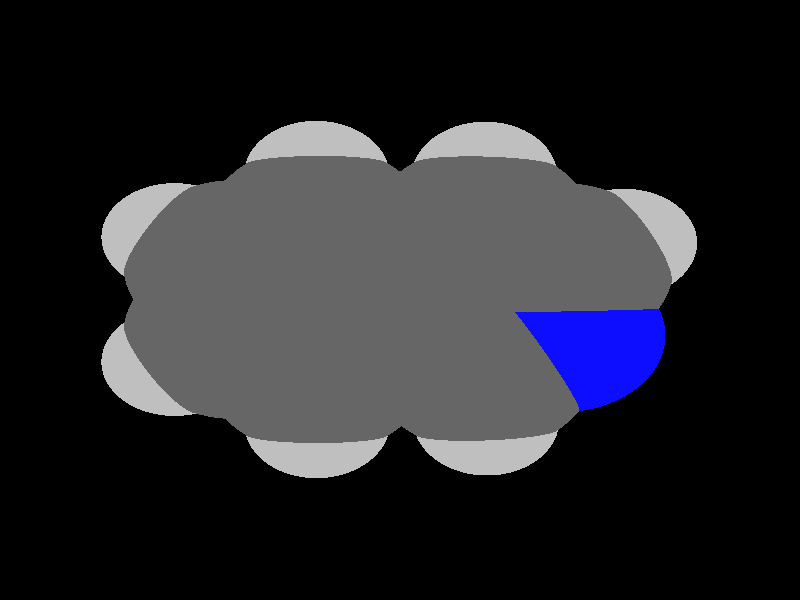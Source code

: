 global_settings {
	ambient_light rgb <0.200000002980232, 0.200000002980232, 0.200000002980232>
	max_trace_level 15
}

background { color rgb <0,0,0> }

camera {
	perspective
	location <0, 0, 16.6462347949874>
	angle 40
	up <0, 1, 0>
	right <1, 0, 0> * 1
	direction <0, 0, -1> }

light_source {
	<28.8420288553518, 25.2367744425958, 36.0525355319651>
	color rgb <1, 1, 1>
	fade_distance 72.1050710639302
	fade_power 0
	spotlight
	area_light <20, 0, 0>, <0, 0, 20>, 20, 20
	circular
	orient
	point_at <-28.8420288553518, -25.2367744425958, -36.0525355319651>
}

light_source {
	<-28.8420288553518, 25.2367744425958, -18.0262677659825>
	color rgb <0.300000011920929, 0.300000011920929, 0.300000011920929> shadowless
	fade_distance 72.1050710639302
	fade_power 0
	parallel
	point_at <28.8420288553518, -25.2367744425958, 18.0262677659825>
}

#default {
	finish {ambient 0.5 diffuse 1 specular 0.2 roughness .01 metallic 1}
}

union {
cylinder {
	<1.17707902950308, -1.23533429103401, -0.000109936937996027>, 	<1.787003508532, -0.911851152750503, -0.000122829444812868>, 0.075
	pigment { rgbt <0.400000005960464, 0.400000005960464, 0.400000005960464, 0> }
}
cylinder {
	<1.28250187317198, -1.43410809220576, -0.000110641364186855>, 	<1.8924263522009, -1.11062495392226, -0.000123533871003696>, 0.075
	pigment { rgbt <0.400000005960464, 0.400000005960464, 0.400000005960464, 0> }
}
cylinder {
	<1.787003508532, -0.911851152750503, -0.000122829444812868>, 	<2.37307513142509, -0.601018755706513, -0.000135217752961012>, 0.075
	pigment { rgbt <0.0500000007450581, 0.0500000007450581, 1, 0> }
}
cylinder {
	<1.8924263522009, -1.11062495392226, -0.000123533871003696>, 	<2.47849797509399, -0.799792556878265, -0.00013592217915184>, 0.075
	pigment { rgbt <0.0500000007450581, 0.0500000007450581, 1, 0> }
}
cylinder {
	<2.42578655325954, -0.700405656292389, -0.000135569966056433>, 	<2.4083931265271, -0.0397989908135446, -0.000139104446079214>, 0.075
	pigment { rgbt <0.0500000007450581, 0.0500000007450581, 1, 0> }
}
cylinder {
	<2.4083931265271, -0.0397989908135446, -0.000139104446079214>, 	<2.39028905025079, 0.647798320771033, -0.000142783335634094>, 0.075
	pigment { rgbt <0.400000005960464, 0.400000005960464, 0.400000005960464, 0> }
}
cylinder {
	<2.32991820317207, 0.552868816294448, -0.000141101754379831>, 	<1.74505291215949, 0.924816539547713, -0.000132625083639608>, 0.075
	pigment { rgbt <0.400000005960464, 0.400000005960464, 0.400000005960464, 0> }
}
cylinder {
	<2.45065989732951, 0.742727825247618, -0.000144464916888343>, 	<1.86579460631693, 1.11467554850088, -0.00013598824614812>, 0.075
	pigment { rgbt <0.400000005960464, 0.400000005960464, 0.400000005960464, 0> }
}
cylinder {
	<1.74505291215949, 0.924816539547713, -0.000132625083639608>, 	<1.16018762114691, 1.29676426280098, -0.000124148412899384>, 0.075
	pigment { rgbt <0.400000005960464, 0.400000005960464, 0.400000005960464, 0> }
}
cylinder {
	<1.86579460631693, 1.11467554850088, -0.00013598824614812>, 	<1.28092931530435, 1.48662327175415, -0.000127511575407896>, 0.075
	pigment { rgbt <0.400000005960464, 0.400000005960464, 0.400000005960464, 0> }
}
cylinder {
	<1.22055846822563, 1.39169376727756, -0.000125829994153647>, 	<0.606886274410225, 1.05488503445074, -0.000112815912553267>, 0.075
	pigment { rgbt <0.400000005960464, 0.400000005960464, 0.400000005960464, 0> }
}
cylinder {
	<0.606886274410225, 1.05488503445074, -0.000112815912553267>, 	<-0.00678591940517859, 0.718076301623917, -9.98018309528859e-05>, 0.075
	pigment { rgbt <0.400000005960464, 0.400000005960464, 0.400000005960464, 0> }
}
cylinder {
	<-0.0618097461428078, 0.619950726524581, -9.81981378344167e-05>, 	<-0.674462479983306, 0.963495188379197, -8.91553596600195e-05>, 0.075
	pigment { rgbt <0.400000005960464, 0.400000005960464, 0.400000005960464, 0> }
}
cylinder {
	<0.0482379073324506, 0.816201876723254, -0.000101405524071341>, 	<-0.564414826508048, 1.15974633857787, -9.2362745896944e-05>, 0.075
	pigment { rgbt <0.400000005960464, 0.400000005960464, 0.400000005960464, 0> }
}
cylinder {
	<-0.674462479983306, 0.963495188379197, -8.91553596600195e-05>, 	<-1.28711521382381, 1.30703965023381, -8.01125814856223e-05>, 0.075
	pigment { rgbt <0.400000005960464, 0.400000005960464, 0.400000005960464, 0> }
}
cylinder {
	<-0.564414826508048, 1.15974633857787, -9.2362745896944e-05>, 	<-1.17706756034855, 1.50329080043249, -8.33199677225468e-05>, 0.075
	pigment { rgbt <0.400000005960464, 0.400000005960464, 0.400000005960464, 0> }
}
cylinder {
	<-1.23209138708618, 1.40516522533315, -8.17162746040914e-05>, 	<-1.8363582519598, 1.05509380754249, -6.86449606240997e-05>, 0.075
	pigment { rgbt <0.400000005960464, 0.400000005960464, 0.400000005960464, 0> }
}
cylinder {
	<-1.8363582519598, 1.05509380754249, -6.86449606240997e-05>, 	<-2.44062511683343, 0.705022389751822, -5.5573646644108e-05>, 0.075
	pigment { rgbt <0.400000005960464, 0.400000005960464, 0.400000005960464, 0> }
}
cylinder {
	<-2.32812513464328, 0.704959120380805, -5.76237324275582e-05>, 	<-2.32851682805814, 0.00848449340193501, -5.30469906726289e-05>, 0.075
	pigment { rgbt <0.400000005960464, 0.400000005960464, 0.400000005960464, 0> }
}
cylinder {
	<-2.55312509902358, 0.70508565912284, -5.3523560860644e-05>, 	<-2.55351679243844, 0.00861103214396954, -4.89468191057147e-05>, 0.075
	pigment { rgbt <0.400000005960464, 0.400000005960464, 0.400000005960464, 0> }
}
cylinder {
	<-2.32851682805814, 0.00848449340193501, -5.30469906726289e-05>, 	<-2.328908521473, -0.687990133576935, -4.84702489176996e-05>, 0.075
	pigment { rgbt <0.400000005960464, 0.400000005960464, 0.400000005960464, 0> }
}
cylinder {
	<-2.55351679243844, 0.00861103214396954, -4.89468191057147e-05>, 	<-2.5539084858533, -0.687863594834901, -4.43700773507854e-05>, 0.075
	pigment { rgbt <0.400000005960464, 0.400000005960464, 0.400000005960464, 0> }
}
cylinder {
	<-2.44140850366315, -0.687926864205918, -4.64201631342494e-05>, 	<-1.83725060295748, -1.03679299213906, -5.52496932321405e-05>, 0.075
	pigment { rgbt <0.400000005960464, 0.400000005960464, 0.400000005960464, 0> }
}
cylinder {
	<-1.83725060295748, -1.03679299213906, -5.52496932321405e-05>, 	<-1.2330927022518, -1.3856591200722, -6.40792233300316e-05>, 0.075
	pigment { rgbt <0.400000005960464, 0.400000005960464, 0.400000005960464, 0> }
}
cylinder {
	<-1.28867458170012, -1.2878485650343, -6.36650403583456e-05>, 	<-0.677288295529, -0.940421859943052, -7.7290556169433e-05>, 0.075
	pigment { rgbt <0.400000005960464, 0.400000005960464, 0.400000005960464, 0> }
}
cylinder {
	<-1.17751082280348, -1.48346967511009, -6.44934063017039e-05>, 	<-0.566124536632362, -1.13604297001884, -7.81189221127913e-05>, 0.075
	pigment { rgbt <0.400000005960464, 0.400000005960464, 0.400000005960464, 0> }
}
cylinder {
	<-0.677288295529, -0.940421859943052, -7.7290556169433e-05>, 	<-0.0659020093578807, -0.592995154851803, -9.09160719805205e-05>, 0.075
	pigment { rgbt <0.400000005960464, 0.400000005960464, 0.400000005960464, 0> }
}
cylinder {
	<-0.566124536632362, -1.13604297001884, -7.81189221127913e-05>, 	<0.045261749538757, -0.788616264927593, -9.17444379238788e-05>, 0.075
	pigment { rgbt <0.400000005960464, 0.400000005960464, 0.400000005960464, 0> }
}
cylinder {
	<1.22979045133753, -1.33472119161989, -0.000110289151091448>, 	<0.609735160713985, -1.01276345075479, -0.000100809703021827>, 0.075
	pigment { rgbt <0.400000005960464, 0.400000005960464, 0.400000005960464, 0> }
}
cylinder {
	<0.609735160713985, -1.01276345075479, -0.000100809703021827>, 	<-0.0103201299095618, -0.690805709889698, -9.13302549522065e-05>, 0.075
	pigment { rgbt <0.400000005960464, 0.400000005960464, 0.400000005960464, 0> }
}
cylinder {
	<-0.00678591940517859, 0.718076301623917, -9.98018309528859e-05>, 	<-0.00855302465737021, 0.0136352958671097, -9.55660429525462e-05>, 0.075
	pigment { rgbt <0.400000005960464, 0.400000005960464, 0.400000005960464, 0> }
}
cylinder {
	<-0.00855302465737021, 0.0136352958671097, -9.55660429525462e-05>, 	<-0.0103201299095618, -0.690805709889698, -9.13302549522065e-05>, 0.075
	pigment { rgbt <0.400000005960464, 0.400000005960464, 0.400000005960464, 0> }
}
cylinder {
	<2.39028905025079, 0.647798320771033, -0.000142783335634094>, 	<2.98423760937978, 0.946178144071375, -0.00015527831702819>, 0.075
	pigment { rgbt <0.400000005960464, 0.400000005960464, 0.400000005960464, 0> }
}
cylinder {
	<2.98423760937978, 0.946178144071375, -0.00015527831702819>, 	<3.36104628929727, 1.13547417923088, -0.000163205295505261>, 0.075
	pigment { rgbt <0.75, 0.75, 0.75, 0> }
}
cylinder {
	<1.22055846822563, 1.39169376727756, -0.000125829994153647>, 	<1.25179886374984, 2.05476316071389, -0.000130244537216773>, 0.075
	pigment { rgbt <0.400000005960464, 0.400000005960464, 0.400000005960464, 0> }
}
cylinder {
	<1.25179886374984, 2.05476316071389, -0.000130244537216773>, 	<1.27160304392122, 2.47510181243052, -0.000133043042316643>, 0.075
	pigment { rgbt <0.75, 0.75, 0.75, 0> }
}
cylinder {
	<-1.23209138708618, 1.40516522533315, -8.17162746040914e-05>, 	<-1.24541752974505, 2.07042378415469, -8.53403120926047e-05>, 0.075
	pigment { rgbt <0.400000005960464, 0.400000005960464, 0.400000005960464, 0> }
}
cylinder {
	<-1.24541752974505, 2.07042378415469, -8.53403120926047e-05>, 	<-1.2538769884285, 2.49273108163904, -8.76408574331518e-05>, 0.075
	pigment { rgbt <0.75, 0.75, 0.75, 0> }
}
cylinder {
	<-2.44062511683343, 0.705022389751822, -5.5573646644108e-05>, 	<-3.01657283652995, 1.03763640589102, -4.69810485227941e-05>, 0.075
	pigment { rgbt <0.400000005960464, 0.400000005960464, 0.400000005960464, 0> }
}
cylinder {
	<-3.01657283652995, 1.03763640589102, -4.69810485227941e-05>, 	<-3.38209069361227, 1.24872563891863, -4.15278659774631e-05>, 0.075
	pigment { rgbt <0.75, 0.75, 0.75, 0> }
}
cylinder {
	<-2.44140850366315, -0.687926864205918, -4.64201631342494e-05>, 	<-3.01744005059601, -1.02031111600914, -3.3778213939057e-05>, 0.075
	pigment { rgbt <0.400000005960464, 0.400000005960464, 0.400000005960464, 0> }
}
cylinder {
	<-3.01744005059601, -1.02031111600914, -3.3778213939057e-05>, 	<-3.38299773077388, -1.23124681330525, -2.57554560791308e-05>, 0.075
	pigment { rgbt <0.75, 0.75, 0.75, 0> }
}
cylinder {
	<-1.2330927022518, -1.3856591200722, -6.40792233300316e-05>, 	<-1.24264444360298, -2.05090326681067, -5.96078737329364e-05>, 0.075
	pigment { rgbt <0.400000005960464, 0.400000005960464, 0.400000005960464, 0> }
}
cylinder {
	<-1.24264444360298, -2.05090326681067, -5.96078737329364e-05>, 	<-1.24870748995217, -2.47317245804031, -5.67696478164403e-05>, 0.075
	pigment { rgbt <0.75, 0.75, 0.75, 0> }
}
cylinder {
	<1.22979045133753, -1.33472119161989, -0.000110289151091448>, 	<1.27188476844542, -1.99834125069221, -0.000106464165759511>, 0.075
	pigment { rgbt <0.400000005960464, 0.400000005960464, 0.400000005960464, 0> }
}
cylinder {
	<1.27188476844542, -1.99834125069221, -0.000106464165759511>, 	<1.29859618295085, -2.4194486991531, -0.00010403697901084>, 0.075
	pigment { rgbt <0.75, 0.75, 0.75, 0> }
}
sphere {
	<1.22979045133753, -1.33472119161989, -0.000110289151091448>, 0.4104
	pigment { rgbt <0.400000005960464, 0.400000005960464, 0.400000005960464,0> }
}
sphere {
	<2.42578655325954, -0.700405656292389, -0.000135569966056433>, 0.3834
	pigment { rgbt <0.0500000007450581, 0.0500000007450581, 1,0> }
}
sphere {
	<2.39028905025079, 0.647798320771033, -0.000142783335634094>, 0.4104
	pigment { rgbt <0.400000005960464, 0.400000005960464, 0.400000005960464,0> }
}
sphere {
	<1.22055846822563, 1.39169376727756, -0.000125829994153647>, 0.4104
	pigment { rgbt <0.400000005960464, 0.400000005960464, 0.400000005960464,0> }
}
sphere {
	<-0.00678591940517859, 0.718076301623917, -9.98018309528859e-05>, 0.4104
	pigment { rgbt <0.400000005960464, 0.400000005960464, 0.400000005960464,0> }
}
sphere {
	<-1.23209138708618, 1.40516522533315, -8.17162746040914e-05>, 0.4104
	pigment { rgbt <0.400000005960464, 0.400000005960464, 0.400000005960464,0> }
}
sphere {
	<-2.44062511683343, 0.705022389751822, -5.5573646644108e-05>, 0.4104
	pigment { rgbt <0.400000005960464, 0.400000005960464, 0.400000005960464,0> }
}
sphere {
	<-2.44140850366315, -0.687926864205918, -4.64201631342494e-05>, 0.4104
	pigment { rgbt <0.400000005960464, 0.400000005960464, 0.400000005960464,0> }
}
sphere {
	<-1.2330927022518, -1.3856591200722, -6.40792233300316e-05>, 0.4104
	pigment { rgbt <0.400000005960464, 0.400000005960464, 0.400000005960464,0> }
}
sphere {
	<-0.0103201299095618, -0.690805709889698, -9.13302549522065e-05>, 0.4104
	pigment { rgbt <0.400000005960464, 0.400000005960464, 0.400000005960464,0> }
}
sphere {
	<3.36104628929727, 1.13547417923088, -0.000163205295505261>, 0.1674
	pigment { rgbt <0.75, 0.75, 0.75,0> }
}
sphere {
	<1.27160304392122, 2.47510181243052, -0.000133043042316643>, 0.1674
	pigment { rgbt <0.75, 0.75, 0.75,0> }
}
sphere {
	<-1.2538769884285, 2.49273108163904, -8.76408574331518e-05>, 0.1674
	pigment { rgbt <0.75, 0.75, 0.75,0> }
}
sphere {
	<-3.38209069361227, 1.24872563891863, -4.15278659774631e-05>, 0.1674
	pigment { rgbt <0.75, 0.75, 0.75,0> }
}
sphere {
	<-3.38299773077388, -1.23124681330525, -2.57554560791308e-05>, 0.1674
	pigment { rgbt <0.75, 0.75, 0.75,0> }
}
sphere {
	<-1.24870748995217, -2.47317245804031, -5.67696478164403e-05>, 0.1674
	pigment { rgbt <0.75, 0.75, 0.75,0> }
}
sphere {
	<1.29859618295085, -2.4194486991531, -0.00010403697901084>, 0.1674
	pigment { rgbt <0.75, 0.75, 0.75,0> }
}
}
merge {
}
union {
}
merge {
sphere {
	<1.22979045133753, -1.33472119161989, -0.000110289151091448>, 1.69983
	pigment { rgbt <0, 0, 0,0> }
}
sphere {
	<2.42578655325954, -0.700405656292389, -0.000135569966056433>, 1.549845
	pigment { rgbt <0, 0, 0,0> }
}
sphere {
	<2.39028905025079, 0.647798320771033, -0.000142783335634094>, 1.69983
	pigment { rgbt <0, 0, 0,0> }
}
sphere {
	<1.22055846822563, 1.39169376727756, -0.000125829994153647>, 1.69983
	pigment { rgbt <0, 0, 0,0> }
}
sphere {
	<-0.00678591940517859, 0.718076301623917, -9.98018309528859e-05>, 1.69983
	pigment { rgbt <0, 0, 0,0> }
}
sphere {
	<-1.23209138708618, 1.40516522533315, -8.17162746040914e-05>, 1.69983
	pigment { rgbt <0, 0, 0,0> }
}
sphere {
	<-2.44062511683343, 0.705022389751822, -5.5573646644108e-05>, 1.69983
	pigment { rgbt <0, 0, 0,0> }
}
sphere {
	<-2.44140850366315, -0.687926864205918, -4.64201631342494e-05>, 1.69983
	pigment { rgbt <0, 0, 0,0> }
}
sphere {
	<-1.2330927022518, -1.3856591200722, -6.40792233300316e-05>, 1.69983
	pigment { rgbt <0, 0, 0,0> }
}
sphere {
	<-0.0103201299095618, -0.690805709889698, -9.13302549522065e-05>, 1.69983
	pigment { rgbt <0, 0, 0,0> }
}
sphere {
	<3.36104628929727, 1.13547417923088, -0.000163205295505261>, 1.09989
	pigment { rgbt <0, 0, 0,0> }
}
sphere {
	<1.27160304392122, 2.47510181243052, -0.000133043042316643>, 1.09989
	pigment { rgbt <0, 0, 0,0> }
}
sphere {
	<-1.2538769884285, 2.49273108163904, -8.76408574331518e-05>, 1.09989
	pigment { rgbt <0, 0, 0,0> }
}
sphere {
	<-3.38209069361227, 1.24872563891863, -4.15278659774631e-05>, 1.09989
	pigment { rgbt <0, 0, 0,0> }
}
sphere {
	<-3.38299773077388, -1.23124681330525, -2.57554560791308e-05>, 1.09989
	pigment { rgbt <0, 0, 0,0> }
}
sphere {
	<-1.24870748995217, -2.47317245804031, -5.67696478164403e-05>, 1.09989
	pigment { rgbt <0, 0, 0,0> }
}
sphere {
	<1.29859618295085, -2.4194486991531, -0.00010403697901084>, 1.09989
	pigment { rgbt <0, 0, 0,0> }
}
sphere {
	<1.22979045133753, -1.33472119161989, -0.000110289151091448>, 1.7
	pigment { rgbt <0.400000005960464, 0.400000005960464, 0.400000005960464,0.350000023841858> }
}
sphere {
	<2.42578655325954, -0.700405656292389, -0.000135569966056433>, 1.55
	pigment { rgbt <0.0500000007450581, 0.0500000007450581, 1,0.350000023841858> }
}
sphere {
	<2.39028905025079, 0.647798320771033, -0.000142783335634094>, 1.7
	pigment { rgbt <0.400000005960464, 0.400000005960464, 0.400000005960464,0.350000023841858> }
}
sphere {
	<1.22055846822563, 1.39169376727756, -0.000125829994153647>, 1.7
	pigment { rgbt <0.400000005960464, 0.400000005960464, 0.400000005960464,0.350000023841858> }
}
sphere {
	<-0.00678591940517859, 0.718076301623917, -9.98018309528859e-05>, 1.7
	pigment { rgbt <0.400000005960464, 0.400000005960464, 0.400000005960464,0.350000023841858> }
}
sphere {
	<-1.23209138708618, 1.40516522533315, -8.17162746040914e-05>, 1.7
	pigment { rgbt <0.400000005960464, 0.400000005960464, 0.400000005960464,0.350000023841858> }
}
sphere {
	<-2.44062511683343, 0.705022389751822, -5.5573646644108e-05>, 1.7
	pigment { rgbt <0.400000005960464, 0.400000005960464, 0.400000005960464,0.350000023841858> }
}
sphere {
	<-2.44140850366315, -0.687926864205918, -4.64201631342494e-05>, 1.7
	pigment { rgbt <0.400000005960464, 0.400000005960464, 0.400000005960464,0.350000023841858> }
}
sphere {
	<-1.2330927022518, -1.3856591200722, -6.40792233300316e-05>, 1.7
	pigment { rgbt <0.400000005960464, 0.400000005960464, 0.400000005960464,0.350000023841858> }
}
sphere {
	<-0.0103201299095618, -0.690805709889698, -9.13302549522065e-05>, 1.7
	pigment { rgbt <0.400000005960464, 0.400000005960464, 0.400000005960464,0.350000023841858> }
}
sphere {
	<3.36104628929727, 1.13547417923088, -0.000163205295505261>, 1.1
	pigment { rgbt <0.75, 0.75, 0.75,0.350000023841858> }
}
sphere {
	<1.27160304392122, 2.47510181243052, -0.000133043042316643>, 1.1
	pigment { rgbt <0.75, 0.75, 0.75,0.350000023841858> }
}
sphere {
	<-1.2538769884285, 2.49273108163904, -8.76408574331518e-05>, 1.1
	pigment { rgbt <0.75, 0.75, 0.75,0.350000023841858> }
}
sphere {
	<-3.38209069361227, 1.24872563891863, -4.15278659774631e-05>, 1.1
	pigment { rgbt <0.75, 0.75, 0.75,0.350000023841858> }
}
sphere {
	<-3.38299773077388, -1.23124681330525, -2.57554560791308e-05>, 1.1
	pigment { rgbt <0.75, 0.75, 0.75,0.350000023841858> }
}
sphere {
	<-1.24870748995217, -2.47317245804031, -5.67696478164403e-05>, 1.1
	pigment { rgbt <0.75, 0.75, 0.75,0.350000023841858> }
}
sphere {
	<1.29859618295085, -2.4194486991531, -0.00010403697901084>, 1.1
	pigment { rgbt <0.75, 0.75, 0.75,0.350000023841858> }
}
}
